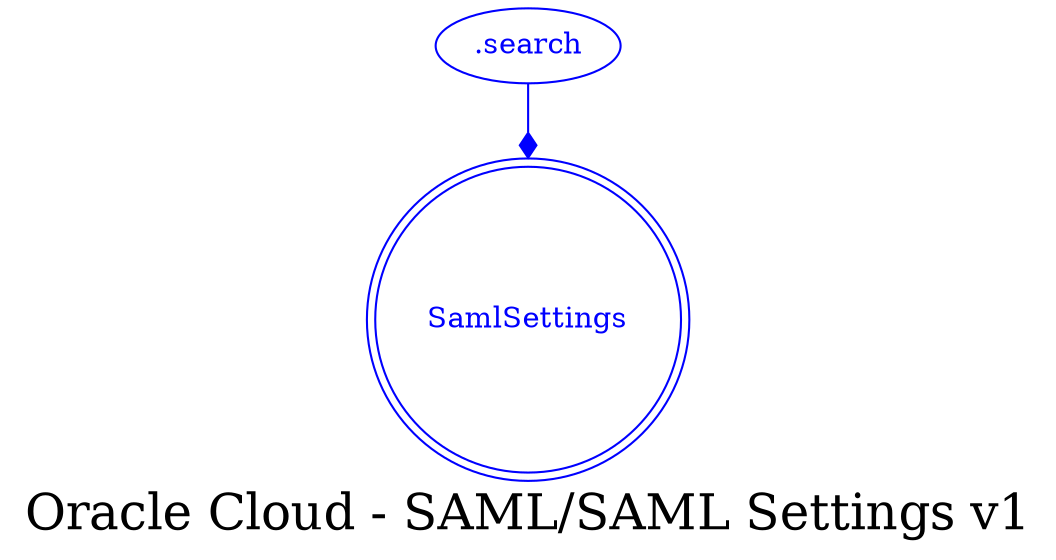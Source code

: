 digraph LexiconGraph {
graph[label="Oracle Cloud - SAML/SAML Settings v1", fontsize=24]
splines=true
"SamlSettings" [color=blue, fontcolor=blue, shape=doublecircle]
".search" -> "SamlSettings" [color=blue, fontcolor=blue, arrowhead=diamond, arrowtail=none]
".search" [color=blue, fontcolor=blue, shape=ellipse]
}

